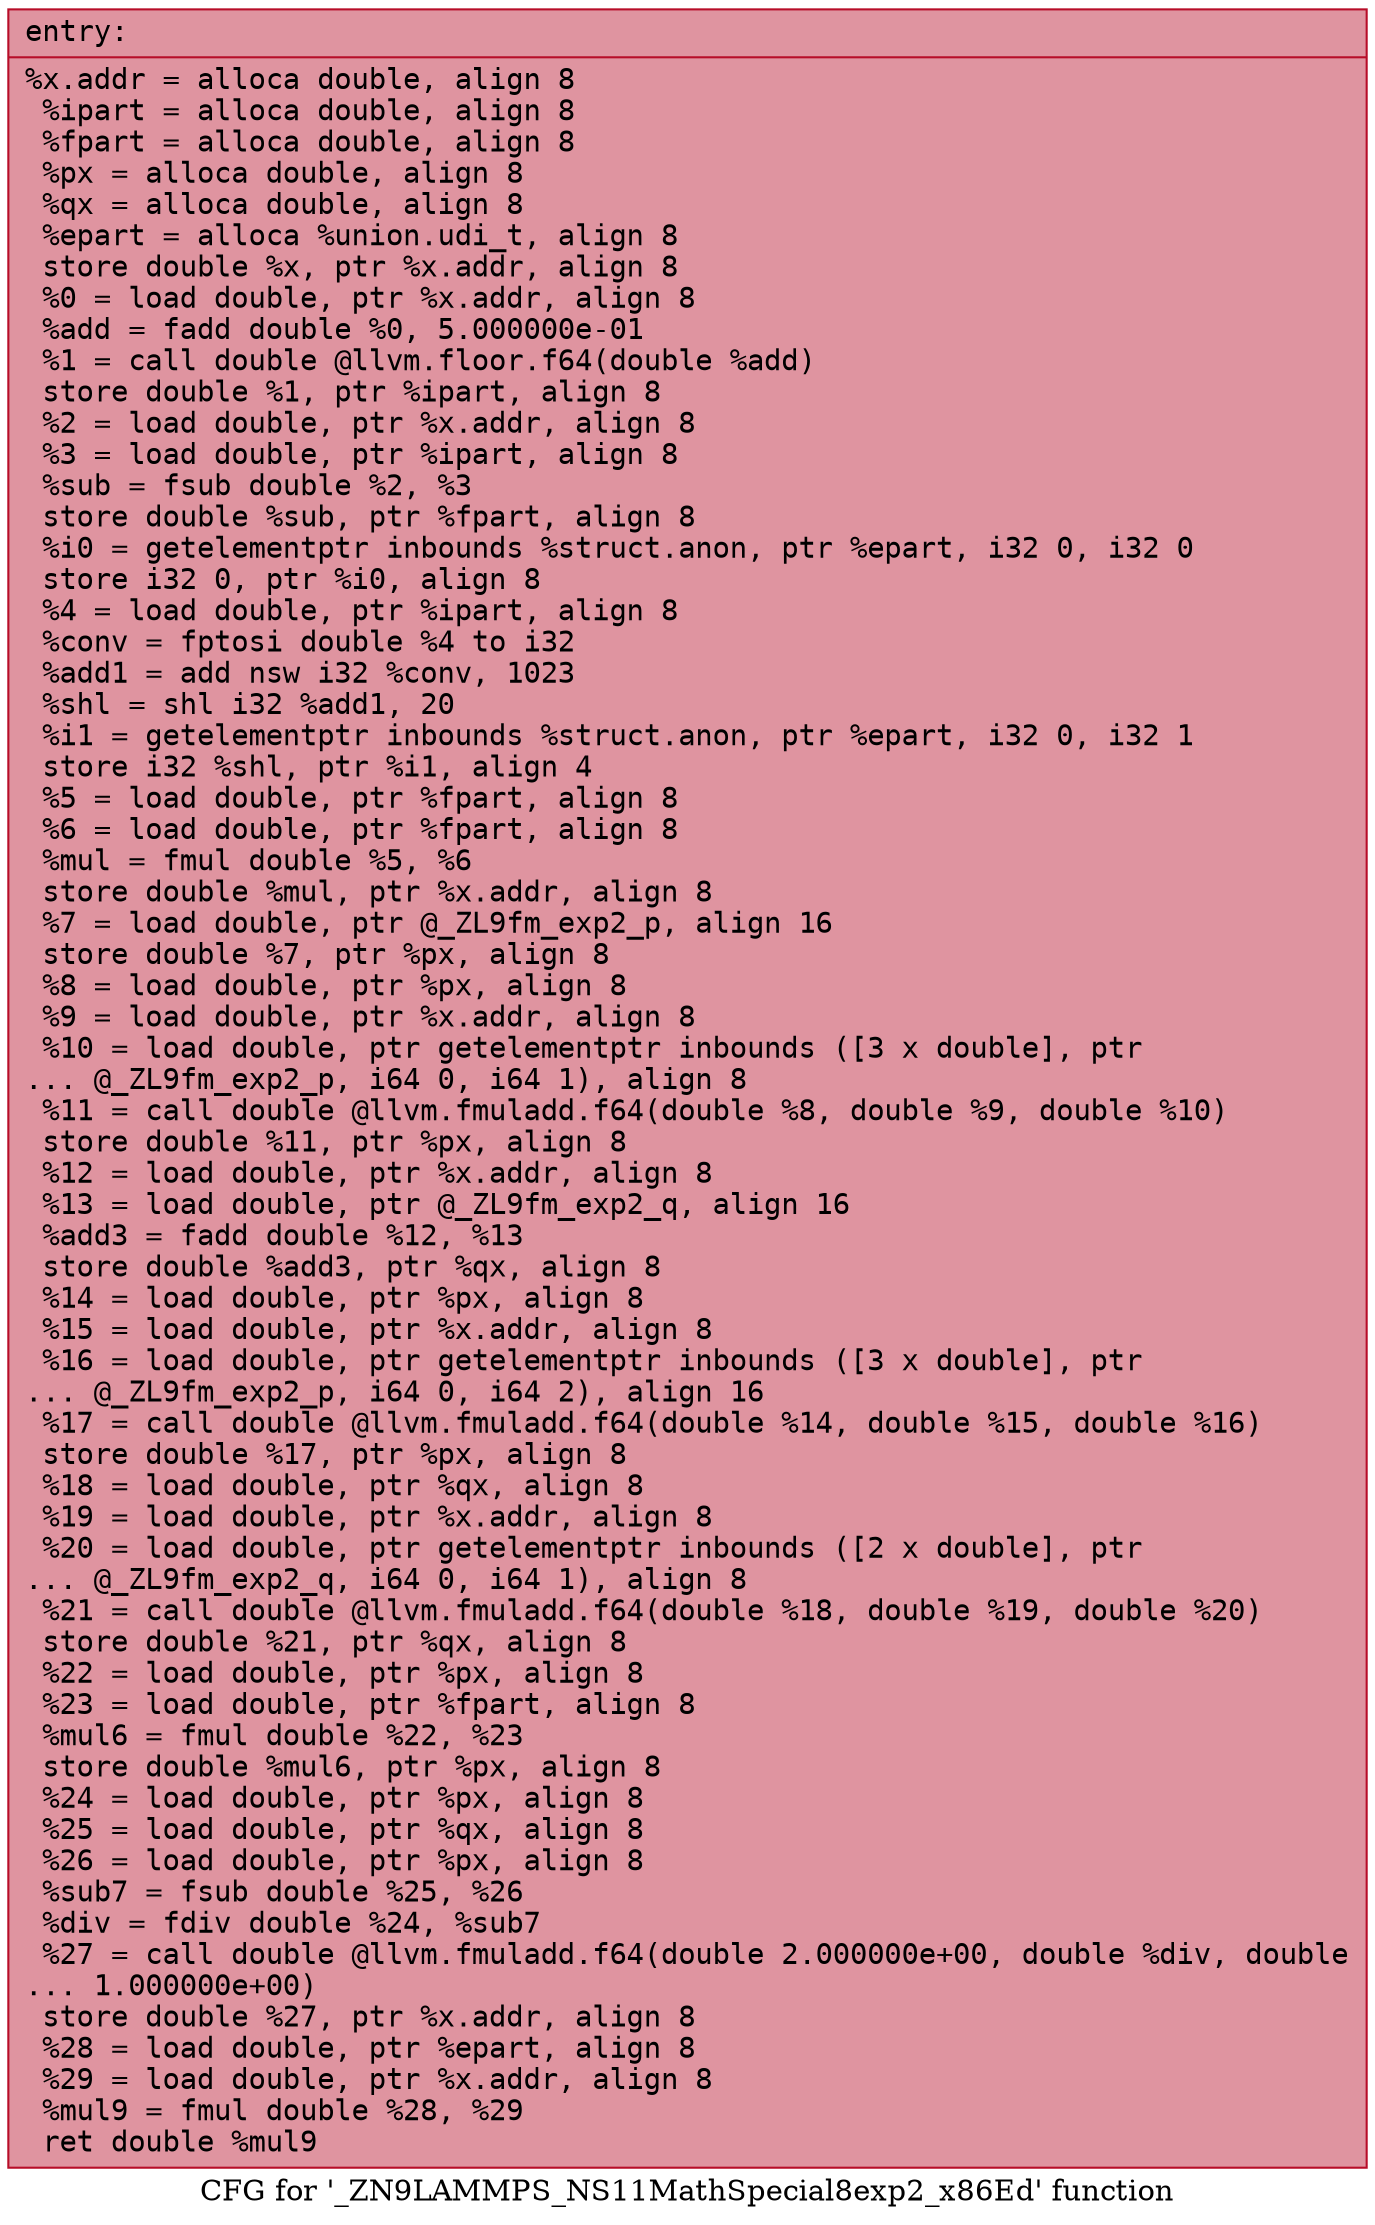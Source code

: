 digraph "CFG for '_ZN9LAMMPS_NS11MathSpecial8exp2_x86Ed' function" {
	label="CFG for '_ZN9LAMMPS_NS11MathSpecial8exp2_x86Ed' function";

	Node0x5556d674b730 [shape=record,color="#b70d28ff", style=filled, fillcolor="#b70d2870" fontname="Courier",label="{entry:\l|  %x.addr = alloca double, align 8\l  %ipart = alloca double, align 8\l  %fpart = alloca double, align 8\l  %px = alloca double, align 8\l  %qx = alloca double, align 8\l  %epart = alloca %union.udi_t, align 8\l  store double %x, ptr %x.addr, align 8\l  %0 = load double, ptr %x.addr, align 8\l  %add = fadd double %0, 5.000000e-01\l  %1 = call double @llvm.floor.f64(double %add)\l  store double %1, ptr %ipart, align 8\l  %2 = load double, ptr %x.addr, align 8\l  %3 = load double, ptr %ipart, align 8\l  %sub = fsub double %2, %3\l  store double %sub, ptr %fpart, align 8\l  %i0 = getelementptr inbounds %struct.anon, ptr %epart, i32 0, i32 0\l  store i32 0, ptr %i0, align 8\l  %4 = load double, ptr %ipart, align 8\l  %conv = fptosi double %4 to i32\l  %add1 = add nsw i32 %conv, 1023\l  %shl = shl i32 %add1, 20\l  %i1 = getelementptr inbounds %struct.anon, ptr %epart, i32 0, i32 1\l  store i32 %shl, ptr %i1, align 4\l  %5 = load double, ptr %fpart, align 8\l  %6 = load double, ptr %fpart, align 8\l  %mul = fmul double %5, %6\l  store double %mul, ptr %x.addr, align 8\l  %7 = load double, ptr @_ZL9fm_exp2_p, align 16\l  store double %7, ptr %px, align 8\l  %8 = load double, ptr %px, align 8\l  %9 = load double, ptr %x.addr, align 8\l  %10 = load double, ptr getelementptr inbounds ([3 x double], ptr\l... @_ZL9fm_exp2_p, i64 0, i64 1), align 8\l  %11 = call double @llvm.fmuladd.f64(double %8, double %9, double %10)\l  store double %11, ptr %px, align 8\l  %12 = load double, ptr %x.addr, align 8\l  %13 = load double, ptr @_ZL9fm_exp2_q, align 16\l  %add3 = fadd double %12, %13\l  store double %add3, ptr %qx, align 8\l  %14 = load double, ptr %px, align 8\l  %15 = load double, ptr %x.addr, align 8\l  %16 = load double, ptr getelementptr inbounds ([3 x double], ptr\l... @_ZL9fm_exp2_p, i64 0, i64 2), align 16\l  %17 = call double @llvm.fmuladd.f64(double %14, double %15, double %16)\l  store double %17, ptr %px, align 8\l  %18 = load double, ptr %qx, align 8\l  %19 = load double, ptr %x.addr, align 8\l  %20 = load double, ptr getelementptr inbounds ([2 x double], ptr\l... @_ZL9fm_exp2_q, i64 0, i64 1), align 8\l  %21 = call double @llvm.fmuladd.f64(double %18, double %19, double %20)\l  store double %21, ptr %qx, align 8\l  %22 = load double, ptr %px, align 8\l  %23 = load double, ptr %fpart, align 8\l  %mul6 = fmul double %22, %23\l  store double %mul6, ptr %px, align 8\l  %24 = load double, ptr %px, align 8\l  %25 = load double, ptr %qx, align 8\l  %26 = load double, ptr %px, align 8\l  %sub7 = fsub double %25, %26\l  %div = fdiv double %24, %sub7\l  %27 = call double @llvm.fmuladd.f64(double 2.000000e+00, double %div, double\l... 1.000000e+00)\l  store double %27, ptr %x.addr, align 8\l  %28 = load double, ptr %epart, align 8\l  %29 = load double, ptr %x.addr, align 8\l  %mul9 = fmul double %28, %29\l  ret double %mul9\l}"];
}
